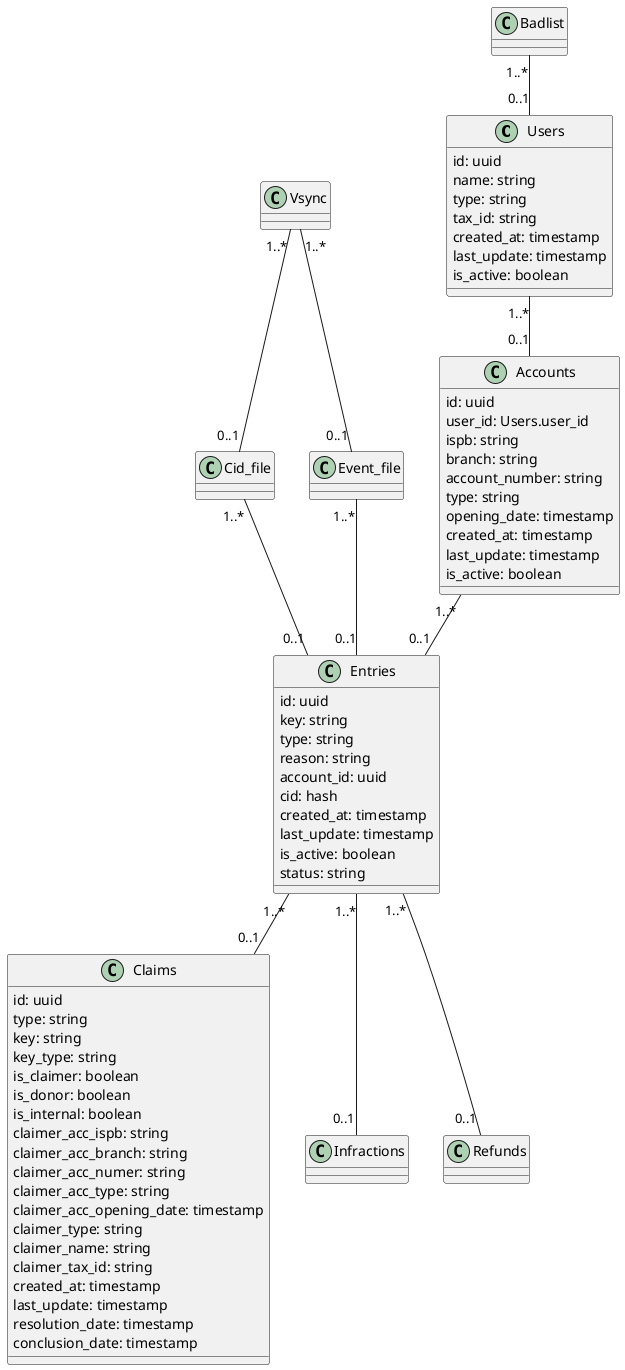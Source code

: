 @startuml
class Users {
    id: uuid
    name: string
    type: string
    tax_id: string
    created_at: timestamp
    last_update: timestamp
    is_active: boolean
}

Users "1..*" -- "0..1" Accounts
class Accounts {
    id: uuid
    user_id: Users.user_id
    ispb: string
    branch: string
    account_number: string
    type: string
    opening_date: timestamp
    created_at: timestamp
    last_update: timestamp
    is_active: boolean
}

Accounts "1..*" -- "0..1" Entries
class Entries {
    id: uuid
    key: string
    type: string
    reason: string
    account_id: uuid
    cid: hash
    created_at: timestamp
    last_update: timestamp
    is_active: boolean
    status: string
}

Entries "1..*" -- "0..1" Claims
class Claims {
    id: uuid
    type: string
    key: string
    key_type: string
    is_claimer: boolean
    is_donor: boolean
    is_internal: boolean
    claimer_acc_ispb: string
    claimer_acc_branch: string
    claimer_acc_numer: string
    claimer_acc_type: string
    claimer_acc_opening_date: timestamp
    claimer_type: string
    claimer_name: string
    claimer_tax_id: string
    created_at: timestamp
    last_update: timestamp
    resolution_date: timestamp
    conclusion_date: timestamp
}

Entries "1..*" -- "0..1" Infractions
class Infractions {}

Entries "1..*" -- "0..1" Refunds
class Refunds {}

class Vsync {}

Vsync "1..*" -- "0..1" Cid_file
Cid_file "1..*" -- "0..1" Entries
class Cid_file {}

Vsync "1..*" -- "0..1" Event_file
Event_file "1..*" -- "0..1" Entries
class Event_file {}

Badlist "1..*" -- "0..1" Users
class Badlist {}

@enduml
